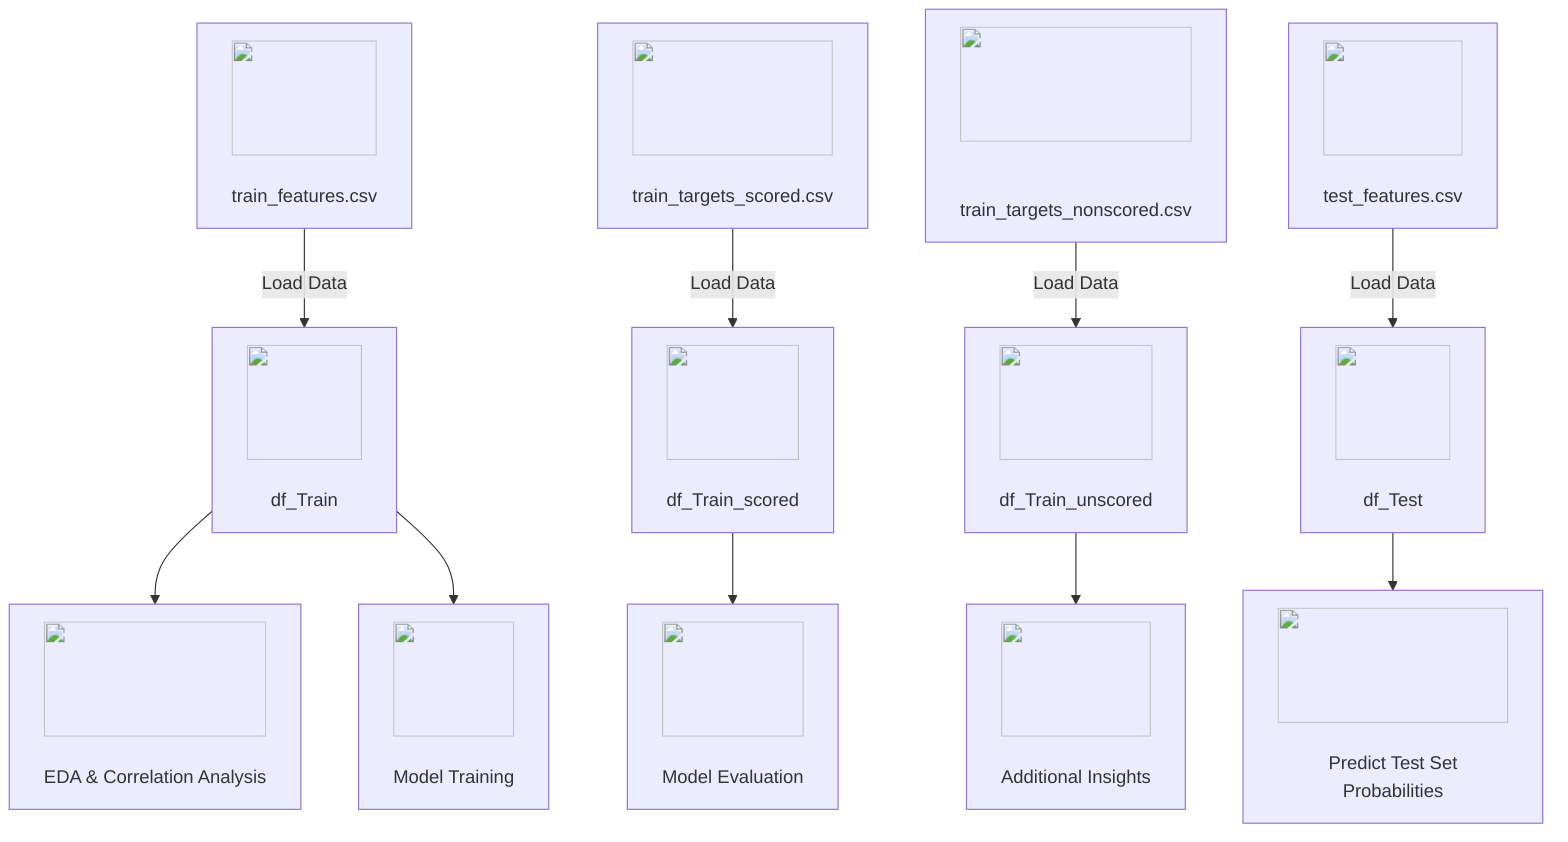 flowchart TD
    %% Data Sources
    A["<img src='icons/file.svg' width=100 height=100/> <br/> train_features.csv"] -->|Load Data| B["<img src='icons/table.svg' width=100 height=100/> <br/> df_Train"]
    C["<img src='icons/file.svg' width=100 height=100/> <br/> train_targets_scored.csv"] -->|Load Data| D["<img src='icons/table.svg' width=100 height=100/> <br/> df_Train_scored"]
    E["<img src='icons/file.svg' width=100 height=100/> <br/> train_targets_nonscored.csv"] -->|Load Data| F["<img src='icons/table.svg' width=100 height=100/> <br/> df_Train_unscored"]
    G["<img src='icons/file.svg' width=100 height=100/> <br/> test_features.csv"] -->|Load Data| H["<img src='icons/table.svg' width=100 height=100/> <br/> df_Test"]
    
    %% DataFrames
    %% DataFrame containing training feature data
    B --> I["<img src='dummy_plots/barplot_template.svg' width=100 height=100/> <br/> EDA & Correlation Analysis"]
    B --> J["<img src='dummy_plots/boxplot_template.svg' width=100 height=100/> <br/> Model Training"]
    
    %% DataFrame containing scored binary MoA targets for training
    D --> K["<img src='dummy_plots/hist_template.svg' width=100 height=100/> <br/> Model Evaluation"]
    
    %% DataFrame containing non-scored binary MoA responses
    F --> L["<img src='dummy_plots/scatter_plot_template.svg' width=100 height=100/> <br/> Additional Insights"]
    
    %% DataFrame containing test feature data
    H --> M["<img src='dummy_plots/lineplot_template.svg' width=100 height=100/> <br/> Predict Test Set Probabilities"]